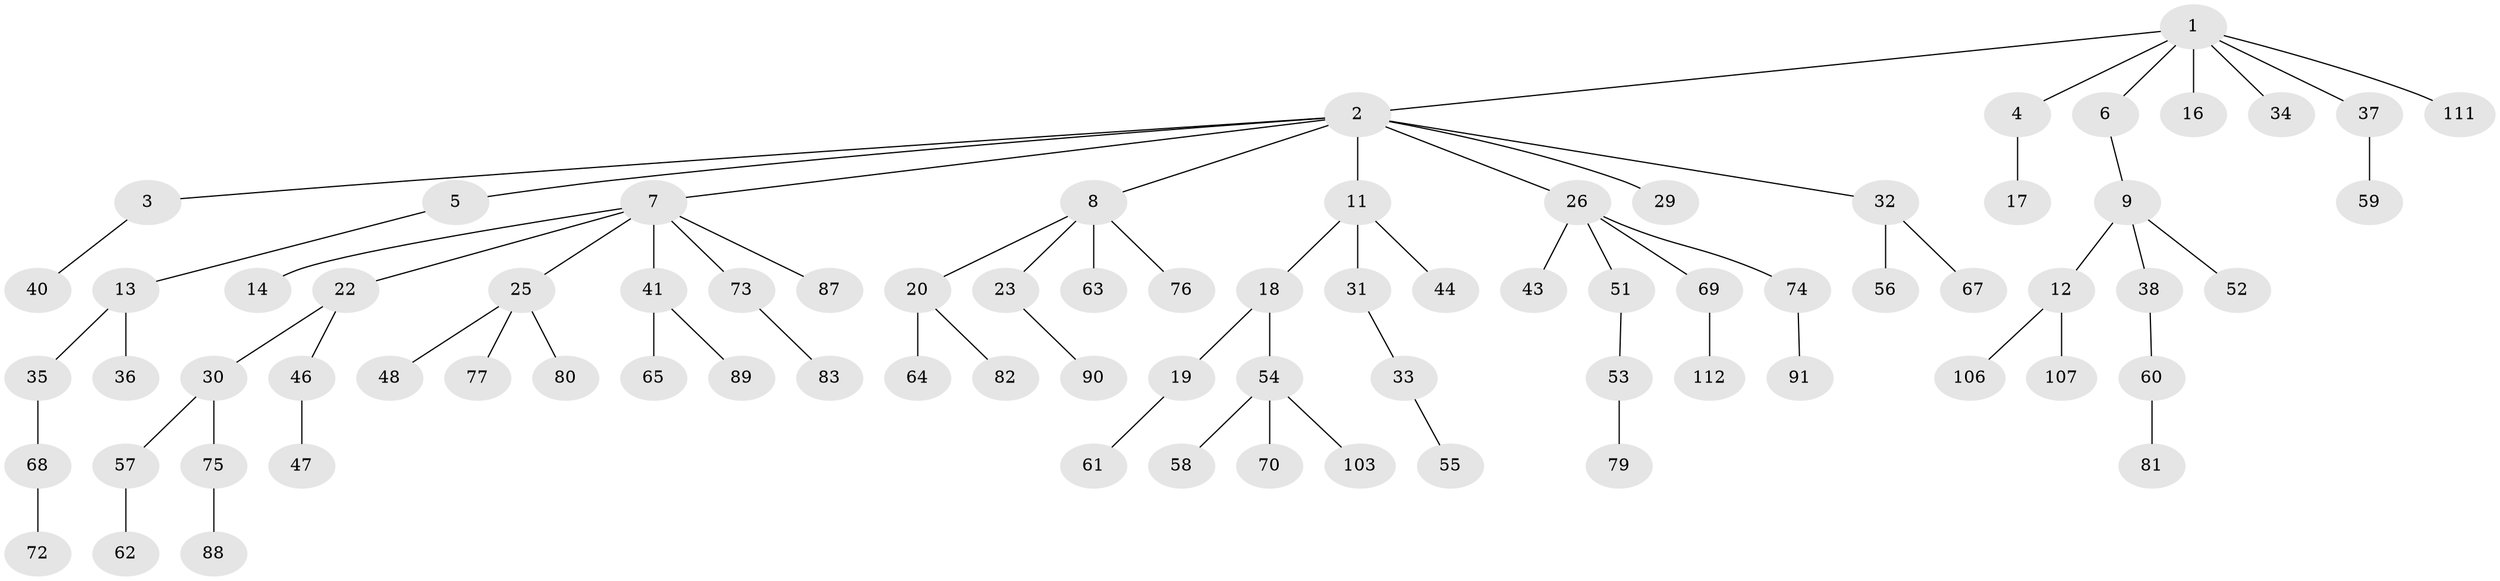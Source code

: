 // original degree distribution, {7: 0.008849557522123894, 9: 0.008849557522123894, 2: 0.2831858407079646, 6: 0.008849557522123894, 5: 0.02654867256637168, 3: 0.1592920353982301, 4: 0.035398230088495575, 1: 0.4690265486725664}
// Generated by graph-tools (version 1.1) at 2025/19/03/04/25 18:19:25]
// undirected, 79 vertices, 78 edges
graph export_dot {
graph [start="1"]
  node [color=gray90,style=filled];
  1;
  2;
  3;
  4;
  5;
  6;
  7 [super="+15"];
  8 [super="+78+39+21"];
  9 [super="+10+50"];
  11;
  12;
  13 [super="+24"];
  14;
  16 [super="+27"];
  17;
  18;
  19;
  20 [super="+28"];
  22;
  23;
  25;
  26 [super="+66"];
  29;
  30;
  31;
  32;
  33 [super="+42"];
  34;
  35 [super="+110+45"];
  36 [super="+100+71"];
  37;
  38 [super="+93"];
  40 [super="+97"];
  41;
  43;
  44;
  46 [super="+49"];
  47;
  48;
  51;
  52;
  53;
  54;
  55;
  56;
  57;
  58;
  59;
  60;
  61 [super="+86+85"];
  62 [super="+84+113"];
  63;
  64;
  65;
  67;
  68;
  69;
  70 [super="+101+104"];
  72;
  73;
  74;
  75;
  76;
  77;
  79;
  80 [super="+99"];
  81;
  82;
  83 [super="+96"];
  87;
  88 [super="+95"];
  89;
  90 [super="+94"];
  91 [super="+108+92"];
  103;
  106;
  107;
  111;
  112;
  1 -- 2;
  1 -- 4;
  1 -- 6;
  1 -- 16;
  1 -- 34;
  1 -- 37;
  1 -- 111;
  2 -- 3;
  2 -- 5;
  2 -- 7;
  2 -- 8;
  2 -- 11;
  2 -- 26;
  2 -- 29;
  2 -- 32;
  3 -- 40;
  4 -- 17;
  5 -- 13;
  6 -- 9;
  7 -- 14;
  7 -- 25;
  7 -- 41;
  7 -- 73;
  7 -- 87;
  7 -- 22;
  8 -- 20;
  8 -- 63;
  8 -- 76;
  8 -- 23;
  9 -- 38;
  9 -- 52;
  9 -- 12;
  11 -- 18;
  11 -- 31;
  11 -- 44;
  12 -- 106;
  12 -- 107;
  13 -- 35;
  13 -- 36;
  18 -- 19;
  18 -- 54;
  19 -- 61;
  20 -- 82;
  20 -- 64;
  22 -- 30;
  22 -- 46;
  23 -- 90;
  25 -- 48;
  25 -- 77;
  25 -- 80;
  26 -- 43;
  26 -- 51;
  26 -- 74;
  26 -- 69;
  30 -- 57;
  30 -- 75;
  31 -- 33;
  32 -- 56;
  32 -- 67;
  33 -- 55;
  35 -- 68;
  37 -- 59;
  38 -- 60;
  41 -- 65;
  41 -- 89;
  46 -- 47;
  51 -- 53;
  53 -- 79;
  54 -- 58;
  54 -- 70;
  54 -- 103;
  57 -- 62;
  60 -- 81;
  68 -- 72;
  69 -- 112;
  73 -- 83;
  74 -- 91;
  75 -- 88;
}
